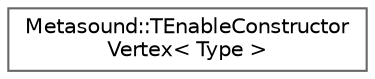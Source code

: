 digraph "Graphical Class Hierarchy"
{
 // INTERACTIVE_SVG=YES
 // LATEX_PDF_SIZE
  bgcolor="transparent";
  edge [fontname=Helvetica,fontsize=10,labelfontname=Helvetica,labelfontsize=10];
  node [fontname=Helvetica,fontsize=10,shape=box,height=0.2,width=0.4];
  rankdir="LR";
  Node0 [id="Node000000",label="Metasound::TEnableConstructor\lVertex\< Type \>",height=0.2,width=0.4,color="grey40", fillcolor="white", style="filled",URL="$d8/d57/structMetasound_1_1TEnableConstructorVertex.html",tooltip="Enables or disables using a data type in constructor vertices."];
}
